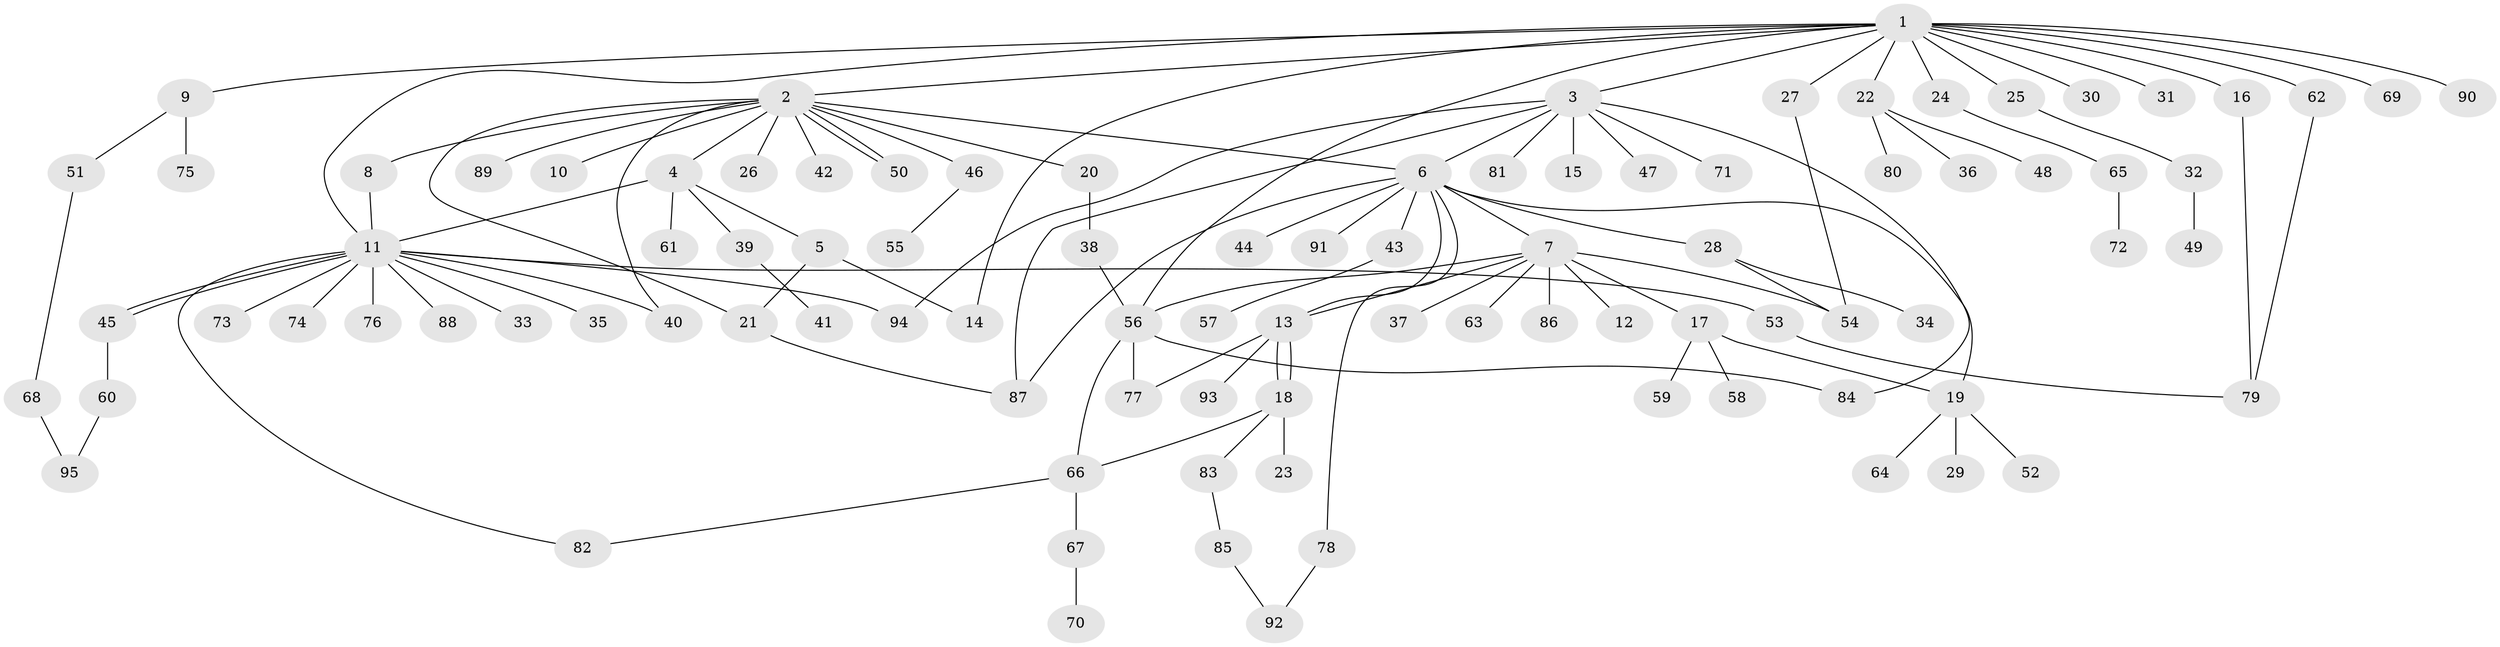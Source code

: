 // coarse degree distribution, {16: 0.015151515151515152, 14: 0.015151515151515152, 9: 0.030303030303030304, 4: 0.030303030303030304, 3: 0.12121212121212122, 11: 0.015151515151515152, 8: 0.015151515151515152, 2: 0.21212121212121213, 1: 0.48484848484848486, 6: 0.045454545454545456, 5: 0.015151515151515152}
// Generated by graph-tools (version 1.1) at 2025/18/03/04/25 18:18:15]
// undirected, 95 vertices, 120 edges
graph export_dot {
graph [start="1"]
  node [color=gray90,style=filled];
  1;
  2;
  3;
  4;
  5;
  6;
  7;
  8;
  9;
  10;
  11;
  12;
  13;
  14;
  15;
  16;
  17;
  18;
  19;
  20;
  21;
  22;
  23;
  24;
  25;
  26;
  27;
  28;
  29;
  30;
  31;
  32;
  33;
  34;
  35;
  36;
  37;
  38;
  39;
  40;
  41;
  42;
  43;
  44;
  45;
  46;
  47;
  48;
  49;
  50;
  51;
  52;
  53;
  54;
  55;
  56;
  57;
  58;
  59;
  60;
  61;
  62;
  63;
  64;
  65;
  66;
  67;
  68;
  69;
  70;
  71;
  72;
  73;
  74;
  75;
  76;
  77;
  78;
  79;
  80;
  81;
  82;
  83;
  84;
  85;
  86;
  87;
  88;
  89;
  90;
  91;
  92;
  93;
  94;
  95;
  1 -- 2;
  1 -- 3;
  1 -- 9;
  1 -- 11;
  1 -- 14;
  1 -- 16;
  1 -- 22;
  1 -- 24;
  1 -- 25;
  1 -- 27;
  1 -- 30;
  1 -- 31;
  1 -- 56;
  1 -- 62;
  1 -- 69;
  1 -- 90;
  2 -- 4;
  2 -- 6;
  2 -- 8;
  2 -- 10;
  2 -- 20;
  2 -- 21;
  2 -- 26;
  2 -- 40;
  2 -- 42;
  2 -- 46;
  2 -- 50;
  2 -- 50;
  2 -- 89;
  3 -- 6;
  3 -- 15;
  3 -- 47;
  3 -- 71;
  3 -- 81;
  3 -- 84;
  3 -- 87;
  3 -- 94;
  4 -- 5;
  4 -- 11;
  4 -- 39;
  4 -- 61;
  5 -- 14;
  5 -- 21;
  6 -- 7;
  6 -- 13;
  6 -- 19;
  6 -- 28;
  6 -- 43;
  6 -- 44;
  6 -- 78;
  6 -- 87;
  6 -- 91;
  7 -- 12;
  7 -- 13;
  7 -- 17;
  7 -- 37;
  7 -- 54;
  7 -- 56;
  7 -- 63;
  7 -- 86;
  8 -- 11;
  9 -- 51;
  9 -- 75;
  11 -- 33;
  11 -- 35;
  11 -- 40;
  11 -- 45;
  11 -- 45;
  11 -- 53;
  11 -- 73;
  11 -- 74;
  11 -- 76;
  11 -- 82;
  11 -- 88;
  11 -- 94;
  13 -- 18;
  13 -- 18;
  13 -- 77;
  13 -- 93;
  16 -- 79;
  17 -- 19;
  17 -- 58;
  17 -- 59;
  18 -- 23;
  18 -- 66;
  18 -- 83;
  19 -- 29;
  19 -- 52;
  19 -- 64;
  20 -- 38;
  21 -- 87;
  22 -- 36;
  22 -- 48;
  22 -- 80;
  24 -- 65;
  25 -- 32;
  27 -- 54;
  28 -- 34;
  28 -- 54;
  32 -- 49;
  38 -- 56;
  39 -- 41;
  43 -- 57;
  45 -- 60;
  46 -- 55;
  51 -- 68;
  53 -- 79;
  56 -- 66;
  56 -- 77;
  56 -- 84;
  60 -- 95;
  62 -- 79;
  65 -- 72;
  66 -- 67;
  66 -- 82;
  67 -- 70;
  68 -- 95;
  78 -- 92;
  83 -- 85;
  85 -- 92;
}
